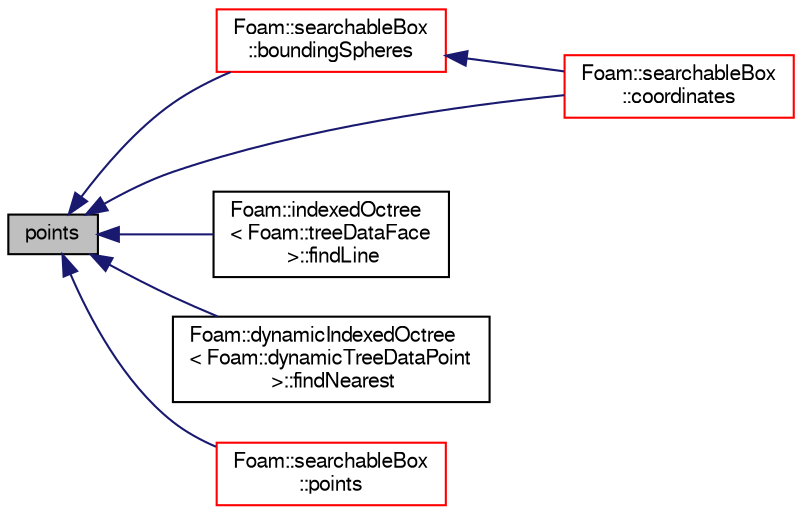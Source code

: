 digraph "points"
{
  bgcolor="transparent";
  edge [fontname="FreeSans",fontsize="10",labelfontname="FreeSans",labelfontsize="10"];
  node [fontname="FreeSans",fontsize="10",shape=record];
  rankdir="LR";
  Node40 [label="points",height=0.2,width=0.4,color="black", fillcolor="grey75", style="filled", fontcolor="black"];
  Node40 -> Node41 [dir="back",color="midnightblue",fontsize="10",style="solid",fontname="FreeSans"];
  Node41 [label="Foam::searchableBox\l::boundingSpheres",height=0.2,width=0.4,color="red",URL="$a25210.html#a4f9baf018af105a4cd6d9c008d4d04ec",tooltip="Get bounding spheres (centre and radius squared), one per element. "];
  Node41 -> Node42 [dir="back",color="midnightblue",fontsize="10",style="solid",fontname="FreeSans"];
  Node42 [label="Foam::searchableBox\l::coordinates",height=0.2,width=0.4,color="red",URL="$a25210.html#ad938704f9b1700904bb272de893ceacb",tooltip="Get representative set of element coordinates. "];
  Node40 -> Node42 [dir="back",color="midnightblue",fontsize="10",style="solid",fontname="FreeSans"];
  Node40 -> Node44 [dir="back",color="midnightblue",fontsize="10",style="solid",fontname="FreeSans"];
  Node44 [label="Foam::indexedOctree\l\< Foam::treeDataFace\l \>::findLine",height=0.2,width=0.4,color="black",URL="$a25026.html#af654b41bf89d6e3d50c31030ec6bcb24"];
  Node40 -> Node45 [dir="back",color="midnightblue",fontsize="10",style="solid",fontname="FreeSans"];
  Node45 [label="Foam::dynamicIndexedOctree\l\< Foam::dynamicTreeDataPoint\l \>::findNearest",height=0.2,width=0.4,color="black",URL="$a25610.html#ae090443cbaa3565bc6dc0b28e77793a8",tooltip="Low level: calculate nearest starting from subnode. "];
  Node40 -> Node46 [dir="back",color="midnightblue",fontsize="10",style="solid",fontname="FreeSans"];
  Node46 [label="Foam::searchableBox\l::points",height=0.2,width=0.4,color="red",URL="$a25210.html#affb7cf1209e1e3af9a19a21860268ee5",tooltip="Get the points that define the surface. "];
}
